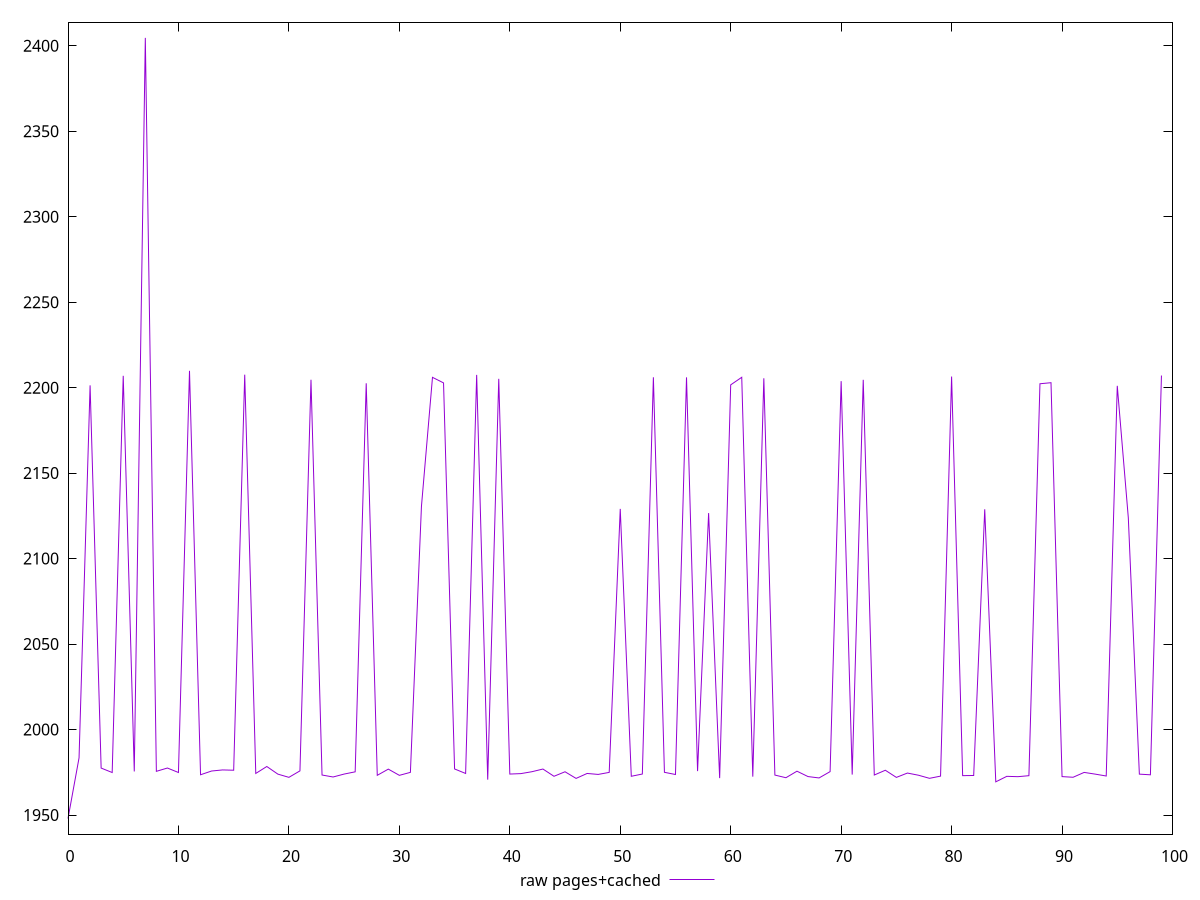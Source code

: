 $_rawPagesCached <<EOF
1947.971
1983.4580000000003
2201.3469999999998
1977.4782
1974.8748
2206.90985
1975.5115
2404.5526000000004
1975.5720999999999
1977.5037000000002
1974.8827999999999
2209.8149500000004
1973.5712999999996
1975.7567000000004
1976.3939999999998
1976.2186000000002
2207.5759000000003
1974.3355999999999
1978.3958000000002
1973.938
1972.0566999999999
1975.8334999999997
2204.60385
1973.4146999999998
1972.2595
1973.9708999999996
1975.2814999999998
2202.54185
1973.2385
1976.8638
1973.2250000000004
1974.9700999999998
2130.4813999999997
2206.02145
2202.76645
1976.9676999999997
1974.3193000000003
2207.44505
1970.7199
2205.172
1973.9741999999997
1974.2386000000001
1975.3463000000002
1976.9177999999997
1972.6753999999999
1975.3172000000002
1971.4368
1974.3283999999996
1973.7642
1974.9472999999998
2129.0755
1972.6801
1973.994
2206.0557999999996
1975.0013999999996
1973.7142999999996
2206.01295
1975.6816
2126.6225999999997
1971.5877
2201.6222
2206.04715
1972.4742999999999
2205.4764999999998
1973.3860000000002
1971.8380000000002
1975.6491000000003
1972.5080999999996
1971.7015000000001
1975.4006
2203.79325
1973.6561000000002
2204.5562
1973.4154999999996
1976.2060999999999
1972.0216999999998
1974.5679000000002
1973.2932
1971.4807999999996
1972.766
2206.46825
1973.0473999999995
1973.1417999999996
2128.8442999999997
1969.4292
1972.6455
1972.4487
1973.0254999999997
2202.2654
2202.8829
1972.4827
1972.1019999999999
1974.9399
1973.9383999999998
1972.8372000000004
2201.0387
2123.8441000000003
1973.9286000000002
1973.5448000000001
2207.08875
EOF
set key outside below
set terminal pngcairo
set output "report_00006_2020-11-02T20-21-41.718Z/first-cpu-idle/pages+cached//raw.png"
set yrange [1938.839368:2413.6842320000005]
plot $_rawPagesCached title "raw pages+cached" with line ,